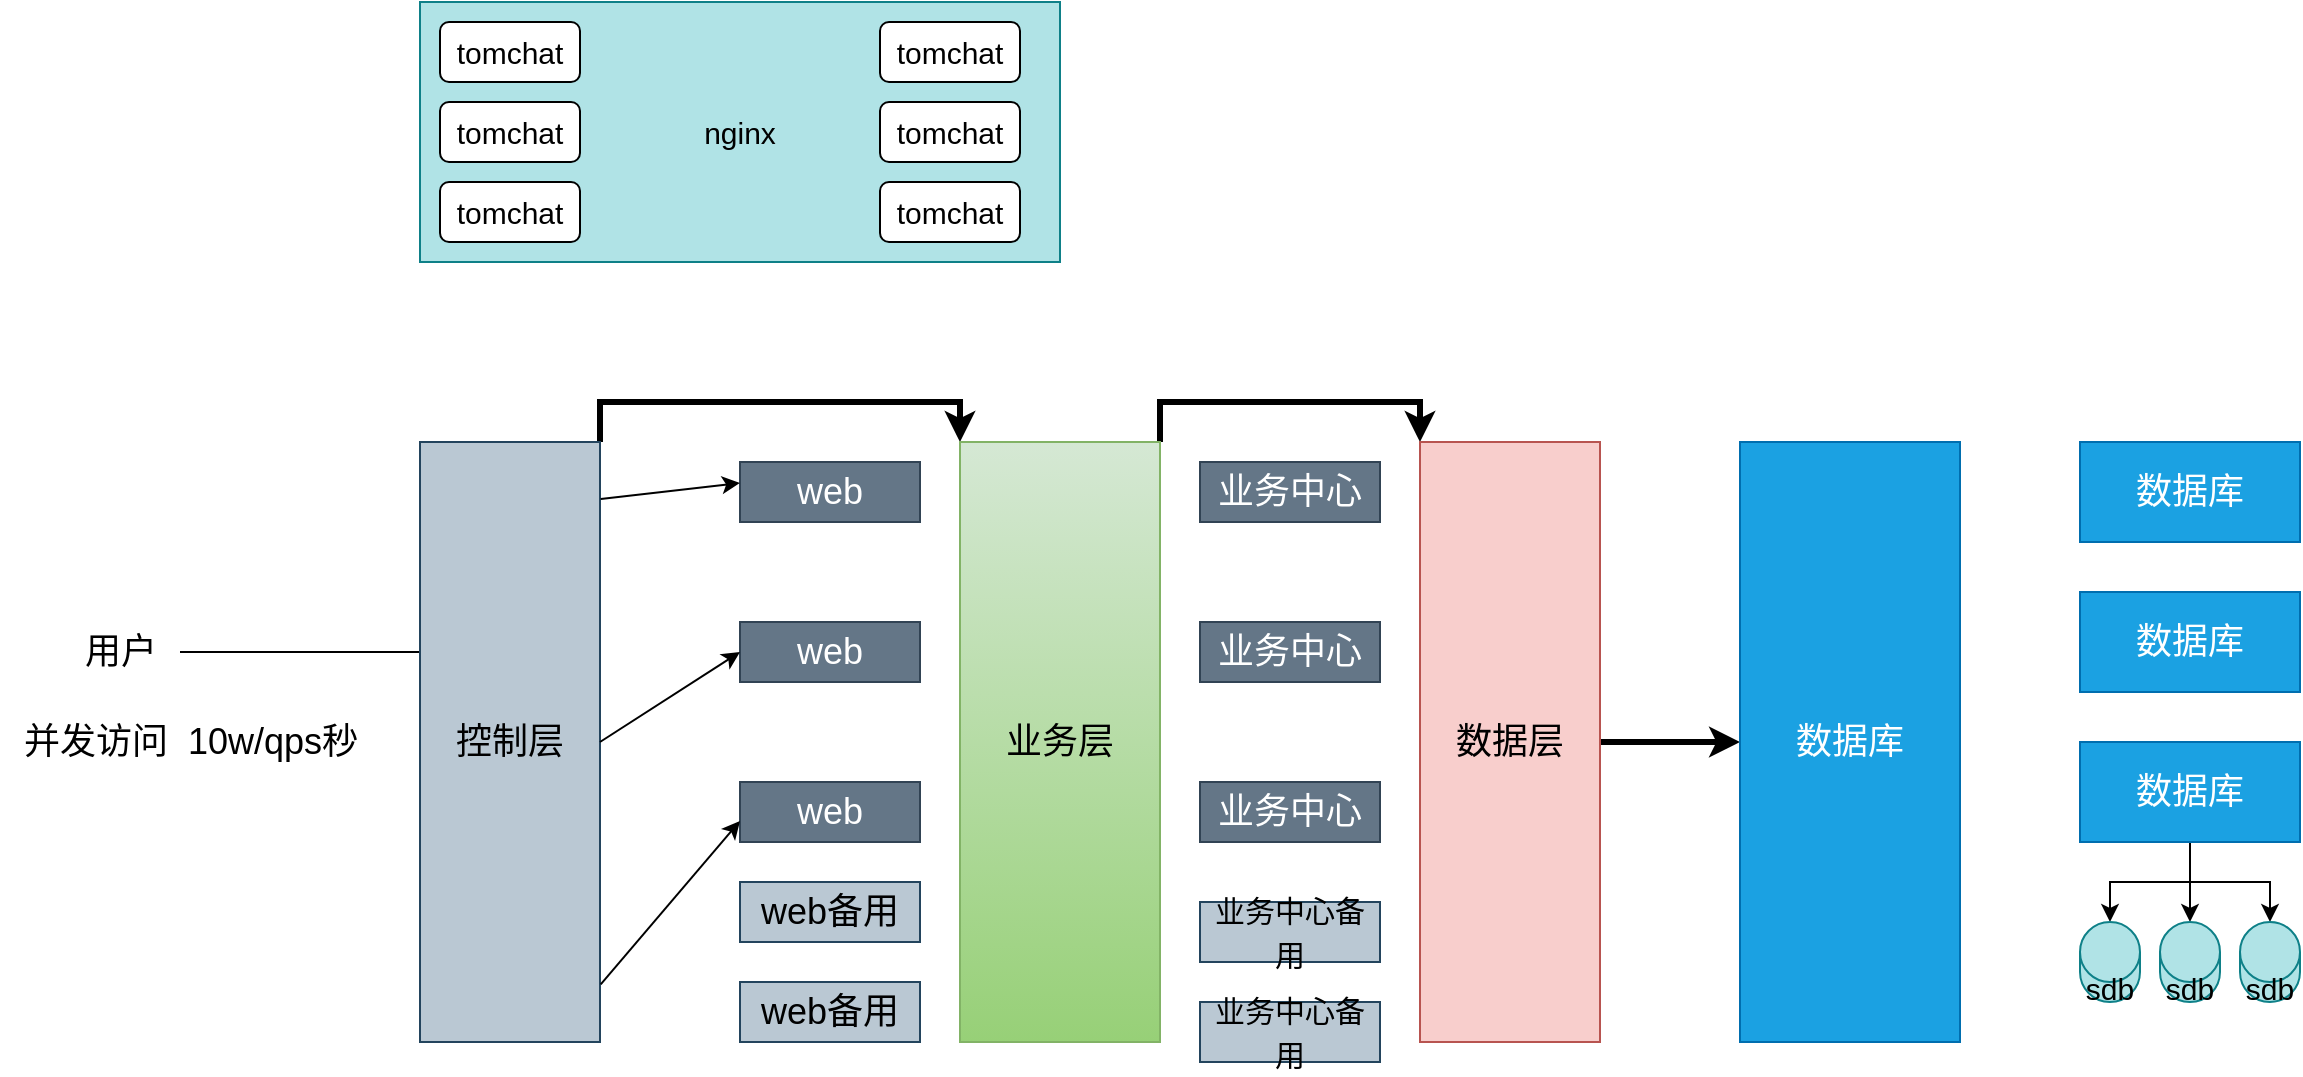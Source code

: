 <mxfile version="20.8.5" type="github">
  <diagram id="prtHgNgQTEPvFCAcTncT" name="Page-1">
    <mxGraphModel dx="2103" dy="721" grid="1" gridSize="10" guides="1" tooltips="1" connect="1" arrows="1" fold="1" page="1" pageScale="1" pageWidth="827" pageHeight="1169" math="0" shadow="0">
      <root>
        <mxCell id="0" />
        <mxCell id="1" parent="0" />
        <mxCell id="QJXowZmTNdiRNg8uhn4s-9" value="用户" style="text;html=1;align=center;verticalAlign=middle;resizable=0;points=[];autosize=1;strokeColor=none;fillColor=none;fontSize=18;" vertex="1" parent="1">
          <mxGeometry x="-330" y="425" width="60" height="40" as="geometry" />
        </mxCell>
        <mxCell id="QJXowZmTNdiRNg8uhn4s-10" value="" style="endArrow=classic;html=1;rounded=0;fontSize=18;entryX=0;entryY=0.5;entryDx=0;entryDy=0;" edge="1" parent="1" source="QJXowZmTNdiRNg8uhn4s-9">
          <mxGeometry width="50" height="50" relative="1" as="geometry">
            <mxPoint x="-140" y="475" as="sourcePoint" />
            <mxPoint x="-120" y="445" as="targetPoint" />
          </mxGeometry>
        </mxCell>
        <mxCell id="QJXowZmTNdiRNg8uhn4s-12" value="web" style="shape=tape;whiteSpace=wrap;html=1;fontSize=18;size=0;fillColor=#647687;fontColor=#ffffff;strokeColor=#314354;" vertex="1" parent="1">
          <mxGeometry x="10" y="350" width="90" height="30" as="geometry" />
        </mxCell>
        <mxCell id="QJXowZmTNdiRNg8uhn4s-13" value="web" style="shape=tape;whiteSpace=wrap;html=1;fontSize=18;size=0;fillColor=#647687;fontColor=#ffffff;strokeColor=#314354;" vertex="1" parent="1">
          <mxGeometry x="10" y="430" width="90" height="30" as="geometry" />
        </mxCell>
        <mxCell id="QJXowZmTNdiRNg8uhn4s-14" value="web" style="shape=tape;whiteSpace=wrap;html=1;fontSize=18;size=0;fillColor=#647687;fontColor=#ffffff;strokeColor=#314354;" vertex="1" parent="1">
          <mxGeometry x="10" y="510" width="90" height="30" as="geometry" />
        </mxCell>
        <mxCell id="QJXowZmTNdiRNg8uhn4s-29" style="edgeStyle=orthogonalEdgeStyle;rounded=0;orthogonalLoop=1;jettySize=auto;html=1;exitX=1;exitY=0;exitDx=0;exitDy=0;entryX=0;entryY=0;entryDx=0;entryDy=0;fontSize=18;strokeWidth=3;" edge="1" parent="1" source="QJXowZmTNdiRNg8uhn4s-20" target="QJXowZmTNdiRNg8uhn4s-21">
          <mxGeometry relative="1" as="geometry" />
        </mxCell>
        <mxCell id="QJXowZmTNdiRNg8uhn4s-20" value="控制层" style="rounded=0;whiteSpace=wrap;html=1;fontSize=18;fillColor=#bac8d3;strokeColor=#23445d;" vertex="1" parent="1">
          <mxGeometry x="-150" y="340" width="90" height="300" as="geometry" />
        </mxCell>
        <mxCell id="QJXowZmTNdiRNg8uhn4s-33" style="edgeStyle=orthogonalEdgeStyle;rounded=0;orthogonalLoop=1;jettySize=auto;html=1;exitX=1;exitY=0;exitDx=0;exitDy=0;entryX=0;entryY=0;entryDx=0;entryDy=0;strokeWidth=3;fontSize=18;" edge="1" parent="1" source="QJXowZmTNdiRNg8uhn4s-21" target="QJXowZmTNdiRNg8uhn4s-22">
          <mxGeometry relative="1" as="geometry" />
        </mxCell>
        <mxCell id="QJXowZmTNdiRNg8uhn4s-21" value="业务层" style="rounded=0;whiteSpace=wrap;html=1;fontSize=18;fillColor=#d5e8d4;gradientColor=#97d077;strokeColor=#82b366;" vertex="1" parent="1">
          <mxGeometry x="120" y="340" width="100" height="300" as="geometry" />
        </mxCell>
        <mxCell id="QJXowZmTNdiRNg8uhn4s-35" style="edgeStyle=orthogonalEdgeStyle;rounded=0;orthogonalLoop=1;jettySize=auto;html=1;entryX=0;entryY=0.5;entryDx=0;entryDy=0;strokeWidth=3;fontSize=18;exitX=1;exitY=0.5;exitDx=0;exitDy=0;" edge="1" parent="1" source="QJXowZmTNdiRNg8uhn4s-22" target="QJXowZmTNdiRNg8uhn4s-23">
          <mxGeometry relative="1" as="geometry">
            <mxPoint x="440" y="340" as="sourcePoint" />
            <Array as="points">
              <mxPoint x="500" y="490" />
              <mxPoint x="500" y="490" />
            </Array>
          </mxGeometry>
        </mxCell>
        <mxCell id="QJXowZmTNdiRNg8uhn4s-22" value="数据层" style="rounded=0;whiteSpace=wrap;html=1;fontSize=18;fillColor=#f8cecc;strokeColor=#b85450;" vertex="1" parent="1">
          <mxGeometry x="350" y="340" width="90" height="300" as="geometry" />
        </mxCell>
        <mxCell id="QJXowZmTNdiRNg8uhn4s-23" value="数据库" style="rounded=0;whiteSpace=wrap;html=1;fontSize=18;fillColor=#1ba1e2;fontColor=#ffffff;strokeColor=#006EAF;" vertex="1" parent="1">
          <mxGeometry x="510" y="340" width="110" height="300" as="geometry" />
        </mxCell>
        <mxCell id="QJXowZmTNdiRNg8uhn4s-26" value="" style="endArrow=classic;html=1;rounded=0;fontSize=18;entryX=0;entryY=0.35;entryDx=0;entryDy=0;entryPerimeter=0;exitX=1.004;exitY=0.095;exitDx=0;exitDy=0;exitPerimeter=0;" edge="1" parent="1" source="QJXowZmTNdiRNg8uhn4s-20" target="QJXowZmTNdiRNg8uhn4s-12">
          <mxGeometry width="50" height="50" relative="1" as="geometry">
            <mxPoint x="-80" y="425" as="sourcePoint" />
            <mxPoint x="-30" y="375" as="targetPoint" />
          </mxGeometry>
        </mxCell>
        <mxCell id="QJXowZmTNdiRNg8uhn4s-27" value="" style="endArrow=classic;html=1;rounded=0;fontSize=18;entryX=0;entryY=0.5;entryDx=0;entryDy=0;entryPerimeter=0;exitX=1;exitY=0.5;exitDx=0;exitDy=0;" edge="1" parent="1" source="QJXowZmTNdiRNg8uhn4s-20" target="QJXowZmTNdiRNg8uhn4s-13">
          <mxGeometry width="50" height="50" relative="1" as="geometry">
            <mxPoint x="-19.64" y="381.08" as="sourcePoint" />
            <mxPoint x="20" y="379.5" as="targetPoint" />
          </mxGeometry>
        </mxCell>
        <mxCell id="QJXowZmTNdiRNg8uhn4s-28" value="" style="endArrow=classic;html=1;rounded=0;fontSize=18;entryX=0;entryY=0.65;entryDx=0;entryDy=0;entryPerimeter=0;exitX=1.004;exitY=0.904;exitDx=0;exitDy=0;exitPerimeter=0;" edge="1" parent="1" source="QJXowZmTNdiRNg8uhn4s-20" target="QJXowZmTNdiRNg8uhn4s-14">
          <mxGeometry width="50" height="50" relative="1" as="geometry">
            <mxPoint x="-9.64" y="391.08" as="sourcePoint" />
            <mxPoint x="30" y="389.5" as="targetPoint" />
          </mxGeometry>
        </mxCell>
        <mxCell id="QJXowZmTNdiRNg8uhn4s-36" value="业务中心" style="shape=tape;whiteSpace=wrap;html=1;fontSize=18;size=0;fillColor=#647687;fontColor=#ffffff;strokeColor=#314354;" vertex="1" parent="1">
          <mxGeometry x="240" y="350" width="90" height="30" as="geometry" />
        </mxCell>
        <mxCell id="QJXowZmTNdiRNg8uhn4s-37" value="业务中心" style="shape=tape;whiteSpace=wrap;html=1;fontSize=18;size=0;fillColor=#647687;fontColor=#ffffff;strokeColor=#314354;" vertex="1" parent="1">
          <mxGeometry x="240" y="430" width="90" height="30" as="geometry" />
        </mxCell>
        <mxCell id="QJXowZmTNdiRNg8uhn4s-38" value="业务中心" style="shape=tape;whiteSpace=wrap;html=1;fontSize=18;size=0;fillColor=#647687;fontColor=#ffffff;strokeColor=#314354;" vertex="1" parent="1">
          <mxGeometry x="240" y="510" width="90" height="30" as="geometry" />
        </mxCell>
        <mxCell id="QJXowZmTNdiRNg8uhn4s-39" value="数据库" style="rounded=0;whiteSpace=wrap;html=1;fontSize=18;fillColor=#1ba1e2;fontColor=#ffffff;strokeColor=#006EAF;" vertex="1" parent="1">
          <mxGeometry x="680" y="340" width="110" height="50" as="geometry" />
        </mxCell>
        <mxCell id="QJXowZmTNdiRNg8uhn4s-40" value="数据库" style="rounded=0;whiteSpace=wrap;html=1;fontSize=18;fillColor=#1ba1e2;fontColor=#ffffff;strokeColor=#006EAF;" vertex="1" parent="1">
          <mxGeometry x="680" y="415" width="110" height="50" as="geometry" />
        </mxCell>
        <mxCell id="QJXowZmTNdiRNg8uhn4s-41" value="web备用" style="shape=tape;whiteSpace=wrap;html=1;fontSize=18;size=0;fillColor=#bac8d3;strokeColor=#23445d;" vertex="1" parent="1">
          <mxGeometry x="10" y="560" width="90" height="30" as="geometry" />
        </mxCell>
        <mxCell id="QJXowZmTNdiRNg8uhn4s-42" value="web备用" style="shape=tape;whiteSpace=wrap;html=1;fontSize=18;size=0;fillColor=#bac8d3;strokeColor=#23445d;" vertex="1" parent="1">
          <mxGeometry x="10" y="610" width="90" height="30" as="geometry" />
        </mxCell>
        <mxCell id="QJXowZmTNdiRNg8uhn4s-43" value="&lt;font style=&quot;font-size: 15px;&quot;&gt;业务中心备用&lt;/font&gt;" style="shape=tape;whiteSpace=wrap;html=1;fontSize=18;size=0;fillColor=#bac8d3;strokeColor=#23445d;" vertex="1" parent="1">
          <mxGeometry x="240" y="570" width="90" height="30" as="geometry" />
        </mxCell>
        <mxCell id="QJXowZmTNdiRNg8uhn4s-44" value="&lt;font style=&quot;font-size: 15px;&quot;&gt;业务中心备用&lt;/font&gt;" style="shape=tape;whiteSpace=wrap;html=1;fontSize=18;size=0;fillColor=#bac8d3;strokeColor=#23445d;" vertex="1" parent="1">
          <mxGeometry x="240" y="620" width="90" height="30" as="geometry" />
        </mxCell>
        <mxCell id="QJXowZmTNdiRNg8uhn4s-50" style="edgeStyle=orthogonalEdgeStyle;rounded=0;orthogonalLoop=1;jettySize=auto;html=1;exitX=0.5;exitY=1;exitDx=0;exitDy=0;entryX=0.5;entryY=0;entryDx=0;entryDy=0;entryPerimeter=0;strokeWidth=1;fontSize=15;" edge="1" parent="1" source="QJXowZmTNdiRNg8uhn4s-45" target="QJXowZmTNdiRNg8uhn4s-46">
          <mxGeometry relative="1" as="geometry" />
        </mxCell>
        <mxCell id="QJXowZmTNdiRNg8uhn4s-51" style="edgeStyle=orthogonalEdgeStyle;rounded=0;orthogonalLoop=1;jettySize=auto;html=1;exitX=0.5;exitY=1;exitDx=0;exitDy=0;entryX=0.5;entryY=0;entryDx=0;entryDy=0;entryPerimeter=0;strokeWidth=1;fontSize=15;" edge="1" parent="1" source="QJXowZmTNdiRNg8uhn4s-45" target="QJXowZmTNdiRNg8uhn4s-47">
          <mxGeometry relative="1" as="geometry" />
        </mxCell>
        <mxCell id="QJXowZmTNdiRNg8uhn4s-52" style="edgeStyle=orthogonalEdgeStyle;rounded=0;orthogonalLoop=1;jettySize=auto;html=1;exitX=0.5;exitY=1;exitDx=0;exitDy=0;entryX=0.5;entryY=0;entryDx=0;entryDy=0;entryPerimeter=0;strokeWidth=1;fontSize=15;" edge="1" parent="1" source="QJXowZmTNdiRNg8uhn4s-45" target="QJXowZmTNdiRNg8uhn4s-48">
          <mxGeometry relative="1" as="geometry" />
        </mxCell>
        <mxCell id="QJXowZmTNdiRNg8uhn4s-45" value="数据库" style="rounded=0;whiteSpace=wrap;html=1;fontSize=18;fillColor=#1ba1e2;fontColor=#ffffff;strokeColor=#006EAF;" vertex="1" parent="1">
          <mxGeometry x="680" y="490" width="110" height="50" as="geometry" />
        </mxCell>
        <mxCell id="QJXowZmTNdiRNg8uhn4s-46" value="sdb" style="shape=cylinder3;whiteSpace=wrap;html=1;boundedLbl=1;backgroundOutline=1;size=15;fontSize=15;fillColor=#b0e3e6;strokeColor=#0e8088;" vertex="1" parent="1">
          <mxGeometry x="680" y="580" width="30" height="40" as="geometry" />
        </mxCell>
        <mxCell id="QJXowZmTNdiRNg8uhn4s-47" value="sdb" style="shape=cylinder3;whiteSpace=wrap;html=1;boundedLbl=1;backgroundOutline=1;size=15;fontSize=15;fillColor=#b0e3e6;strokeColor=#0e8088;" vertex="1" parent="1">
          <mxGeometry x="720" y="580" width="30" height="40" as="geometry" />
        </mxCell>
        <mxCell id="QJXowZmTNdiRNg8uhn4s-48" value="sdb" style="shape=cylinder3;whiteSpace=wrap;html=1;boundedLbl=1;backgroundOutline=1;size=15;fontSize=15;fillColor=#b0e3e6;strokeColor=#0e8088;" vertex="1" parent="1">
          <mxGeometry x="760" y="580" width="30" height="40" as="geometry" />
        </mxCell>
        <mxCell id="QJXowZmTNdiRNg8uhn4s-55" value="nginx" style="rounded=0;whiteSpace=wrap;html=1;fontSize=15;fillColor=#b0e3e6;strokeColor=#0e8088;" vertex="1" parent="1">
          <mxGeometry x="-150" y="120" width="320" height="130" as="geometry" />
        </mxCell>
        <mxCell id="QJXowZmTNdiRNg8uhn4s-56" value="tomchat" style="rounded=1;whiteSpace=wrap;html=1;fontSize=15;" vertex="1" parent="1">
          <mxGeometry x="-140" y="130" width="70" height="30" as="geometry" />
        </mxCell>
        <mxCell id="QJXowZmTNdiRNg8uhn4s-58" value="tomchat" style="rounded=1;whiteSpace=wrap;html=1;fontSize=15;" vertex="1" parent="1">
          <mxGeometry x="-140" y="170" width="70" height="30" as="geometry" />
        </mxCell>
        <mxCell id="QJXowZmTNdiRNg8uhn4s-59" value="tomchat" style="rounded=1;whiteSpace=wrap;html=1;fontSize=15;" vertex="1" parent="1">
          <mxGeometry x="80" y="170" width="70" height="30" as="geometry" />
        </mxCell>
        <mxCell id="QJXowZmTNdiRNg8uhn4s-60" value="tomchat" style="rounded=1;whiteSpace=wrap;html=1;fontSize=15;" vertex="1" parent="1">
          <mxGeometry x="80" y="130" width="70" height="30" as="geometry" />
        </mxCell>
        <mxCell id="QJXowZmTNdiRNg8uhn4s-61" value="tomchat" style="rounded=1;whiteSpace=wrap;html=1;fontSize=15;" vertex="1" parent="1">
          <mxGeometry x="-140" y="210" width="70" height="30" as="geometry" />
        </mxCell>
        <mxCell id="QJXowZmTNdiRNg8uhn4s-63" value="tomchat" style="rounded=1;whiteSpace=wrap;html=1;fontSize=15;" vertex="1" parent="1">
          <mxGeometry x="80" y="210" width="70" height="30" as="geometry" />
        </mxCell>
        <mxCell id="QJXowZmTNdiRNg8uhn4s-64" value="并发访问&amp;nbsp; 10w/qps秒" style="text;html=1;align=center;verticalAlign=middle;resizable=0;points=[];autosize=1;strokeColor=none;fillColor=none;fontSize=18;" vertex="1" parent="1">
          <mxGeometry x="-360" y="470" width="190" height="40" as="geometry" />
        </mxCell>
      </root>
    </mxGraphModel>
  </diagram>
</mxfile>
